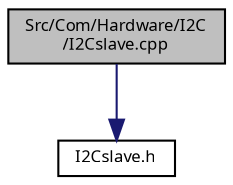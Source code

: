 digraph "Src/Com/Hardware/I2C/I2Cslave.cpp"
{
  edge [fontname="Sans",fontsize="8",labelfontname="Sans",labelfontsize="8"];
  node [fontname="Sans",fontsize="8",shape=record];
  Node1 [label="Src/Com/Hardware/I2C\l/I2Cslave.cpp",height=0.2,width=0.4,color="black", fillcolor="grey75", style="filled", fontcolor="black"];
  Node1 -> Node2 [color="midnightblue",fontsize="8",style="solid",fontname="Sans"];
  Node2 [label="I2Cslave.h",height=0.2,width=0.4,color="black", fillcolor="white", style="filled",URL="$_i2_cslave_8h.html"];
}
